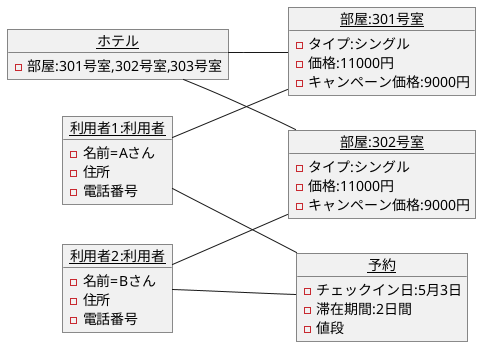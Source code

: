 @startuml 
left to right direction
object "<u>利用者1:利用者</u>" as A {
- 名前=Aさん 
- 住所 
- 電話番号 
}
object "<u>利用者2:利用者</u>" as B {
- 名前=Bさん 
- 住所 
- 電話番号 
}
object "<u>ホテル</u>" as hotel {
- 部屋:301号室,302号室,303号室
}
object "<u>部屋:301号室</u>" as room {
- タイプ:シングル
- 価格:11000円
- キャンペーン価格:9000円
}
object "<u>部屋:302号室</u>" as room1 {
- タイプ:シングル
- 価格:11000円
- キャンペーン価格:9000円
}
object "<u>予約</u>" as reserve {
- チェックイン日:5月3日
- 滞在期間:2日間
- 値段
}
hotel -- room
hotel -- room1
A -- reserve
B -- reserve
A -- room
B -- room1
@enduml